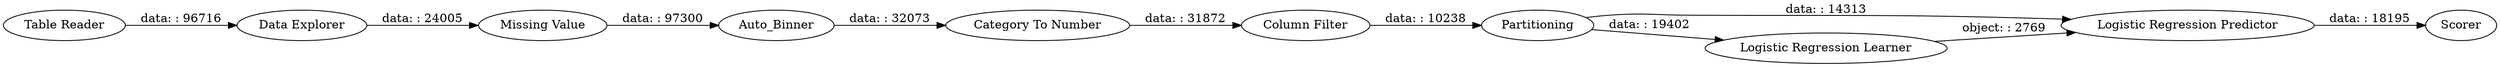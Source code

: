 digraph {
	"-1805439531658947532_7" [label="Column Filter"]
	"-1805439531658947532_11" [label=Scorer]
	"-1805439531658947532_10" [label="Logistic Regression Predictor"]
	"-1805439531658947532_1" [label="Table Reader"]
	"-1805439531658947532_8" [label=Partitioning]
	"-1805439531658947532_9" [label="Logistic Regression Learner"]
	"3115416385256899189_3" [label="Data Explorer"]
	"3115416385256899189_7" [label="Category To Number"]
	"3115416385256899189_5" [label="Missing Value"]
	"3115416385256899189_6" [label=Auto_Binner]
	"-1805439531658947532_7" -> "-1805439531658947532_8" [label="data: : 10238"]
	"3115416385256899189_7" -> "-1805439531658947532_7" [label="data: : 31872"]
	"3115416385256899189_6" -> "3115416385256899189_7" [label="data: : 32073"]
	"3115416385256899189_3" -> "3115416385256899189_5" [label="data: : 24005"]
	"-1805439531658947532_9" -> "-1805439531658947532_10" [label="object: : 2769"]
	"-1805439531658947532_8" -> "-1805439531658947532_10" [label="data: : 14313"]
	"-1805439531658947532_10" -> "-1805439531658947532_11" [label="data: : 18195"]
	"-1805439531658947532_1" -> "3115416385256899189_3" [label="data: : 96716"]
	"3115416385256899189_5" -> "3115416385256899189_6" [label="data: : 97300"]
	"-1805439531658947532_8" -> "-1805439531658947532_9" [label="data: : 19402"]
	rankdir=LR
}
